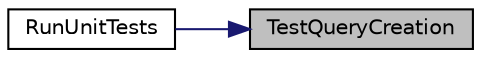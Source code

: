 digraph "TestQueryCreation"
{
 // LATEX_PDF_SIZE
  edge [fontname="Helvetica",fontsize="10",labelfontname="Helvetica",labelfontsize="10"];
  node [fontname="Helvetica",fontsize="10",shape=record];
  rankdir="RL";
  Node1 [label="TestQueryCreation",height=0.2,width=0.4,color="black", fillcolor="grey75", style="filled", fontcolor="black",tooltip="tests query creation"];
  Node1 -> Node2 [dir="back",color="midnightblue",fontsize="10",style="solid",fontname="Helvetica"];
  Node2 [label="RunUnitTests",height=0.2,width=0.4,color="black", fillcolor="white", style="filled",URL="$_tests_8h.html#aa97a9cda58fa10ff835b18f62ca5ac81",tooltip=" "];
}
